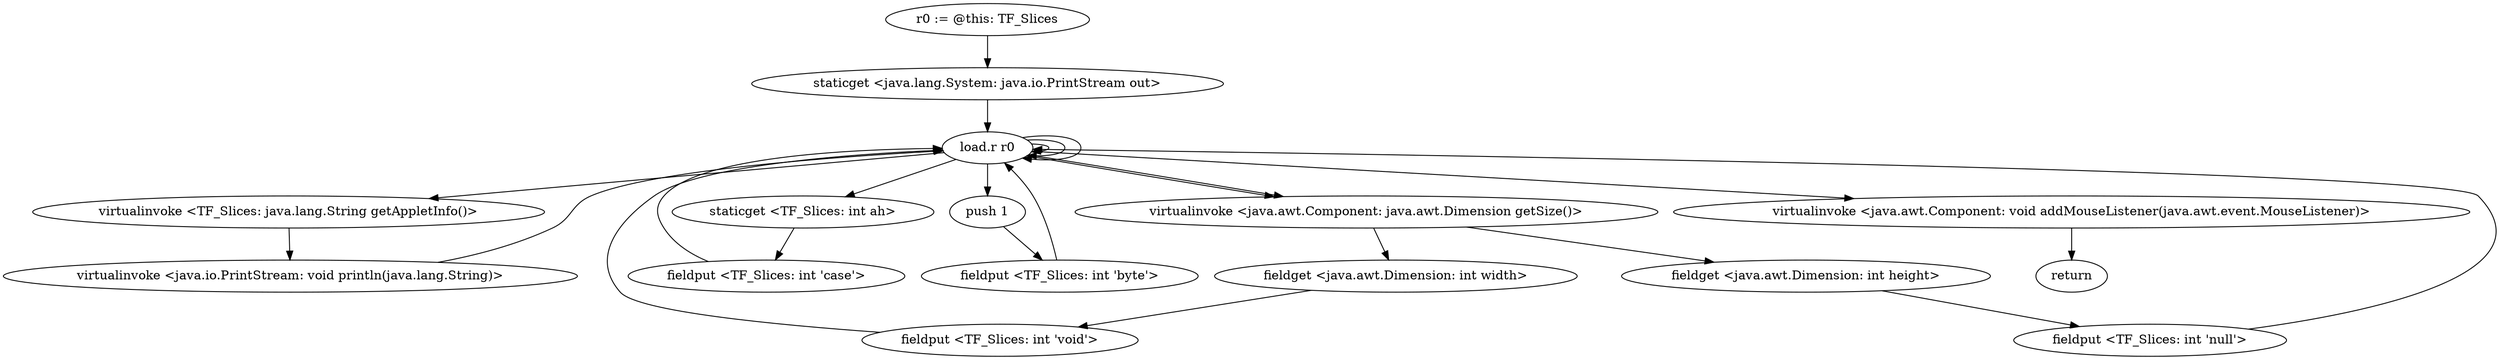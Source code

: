 digraph "" {
    "r0 := @this: TF_Slices"
    "staticget <java.lang.System: java.io.PrintStream out>"
    "r0 := @this: TF_Slices"->"staticget <java.lang.System: java.io.PrintStream out>";
    "load.r r0"
    "staticget <java.lang.System: java.io.PrintStream out>"->"load.r r0";
    "virtualinvoke <TF_Slices: java.lang.String getAppletInfo()>"
    "load.r r0"->"virtualinvoke <TF_Slices: java.lang.String getAppletInfo()>";
    "virtualinvoke <java.io.PrintStream: void println(java.lang.String)>"
    "virtualinvoke <TF_Slices: java.lang.String getAppletInfo()>"->"virtualinvoke <java.io.PrintStream: void println(java.lang.String)>";
    "virtualinvoke <java.io.PrintStream: void println(java.lang.String)>"->"load.r r0";
    "load.r r0"->"load.r r0";
    "virtualinvoke <java.awt.Component: java.awt.Dimension getSize()>"
    "load.r r0"->"virtualinvoke <java.awt.Component: java.awt.Dimension getSize()>";
    "fieldget <java.awt.Dimension: int width>"
    "virtualinvoke <java.awt.Component: java.awt.Dimension getSize()>"->"fieldget <java.awt.Dimension: int width>";
    "fieldput <TF_Slices: int 'void'>"
    "fieldget <java.awt.Dimension: int width>"->"fieldput <TF_Slices: int 'void'>";
    "fieldput <TF_Slices: int 'void'>"->"load.r r0";
    "load.r r0"->"load.r r0";
    "load.r r0"->"virtualinvoke <java.awt.Component: java.awt.Dimension getSize()>";
    "fieldget <java.awt.Dimension: int height>"
    "virtualinvoke <java.awt.Component: java.awt.Dimension getSize()>"->"fieldget <java.awt.Dimension: int height>";
    "fieldput <TF_Slices: int 'null'>"
    "fieldget <java.awt.Dimension: int height>"->"fieldput <TF_Slices: int 'null'>";
    "fieldput <TF_Slices: int 'null'>"->"load.r r0";
    "staticget <TF_Slices: int ah>"
    "load.r r0"->"staticget <TF_Slices: int ah>";
    "fieldput <TF_Slices: int 'case'>"
    "staticget <TF_Slices: int ah>"->"fieldput <TF_Slices: int 'case'>";
    "fieldput <TF_Slices: int 'case'>"->"load.r r0";
    "push 1"
    "load.r r0"->"push 1";
    "fieldput <TF_Slices: int 'byte'>"
    "push 1"->"fieldput <TF_Slices: int 'byte'>";
    "fieldput <TF_Slices: int 'byte'>"->"load.r r0";
    "load.r r0"->"load.r r0";
    "virtualinvoke <java.awt.Component: void addMouseListener(java.awt.event.MouseListener)>"
    "load.r r0"->"virtualinvoke <java.awt.Component: void addMouseListener(java.awt.event.MouseListener)>";
    "return"
    "virtualinvoke <java.awt.Component: void addMouseListener(java.awt.event.MouseListener)>"->"return";
}
